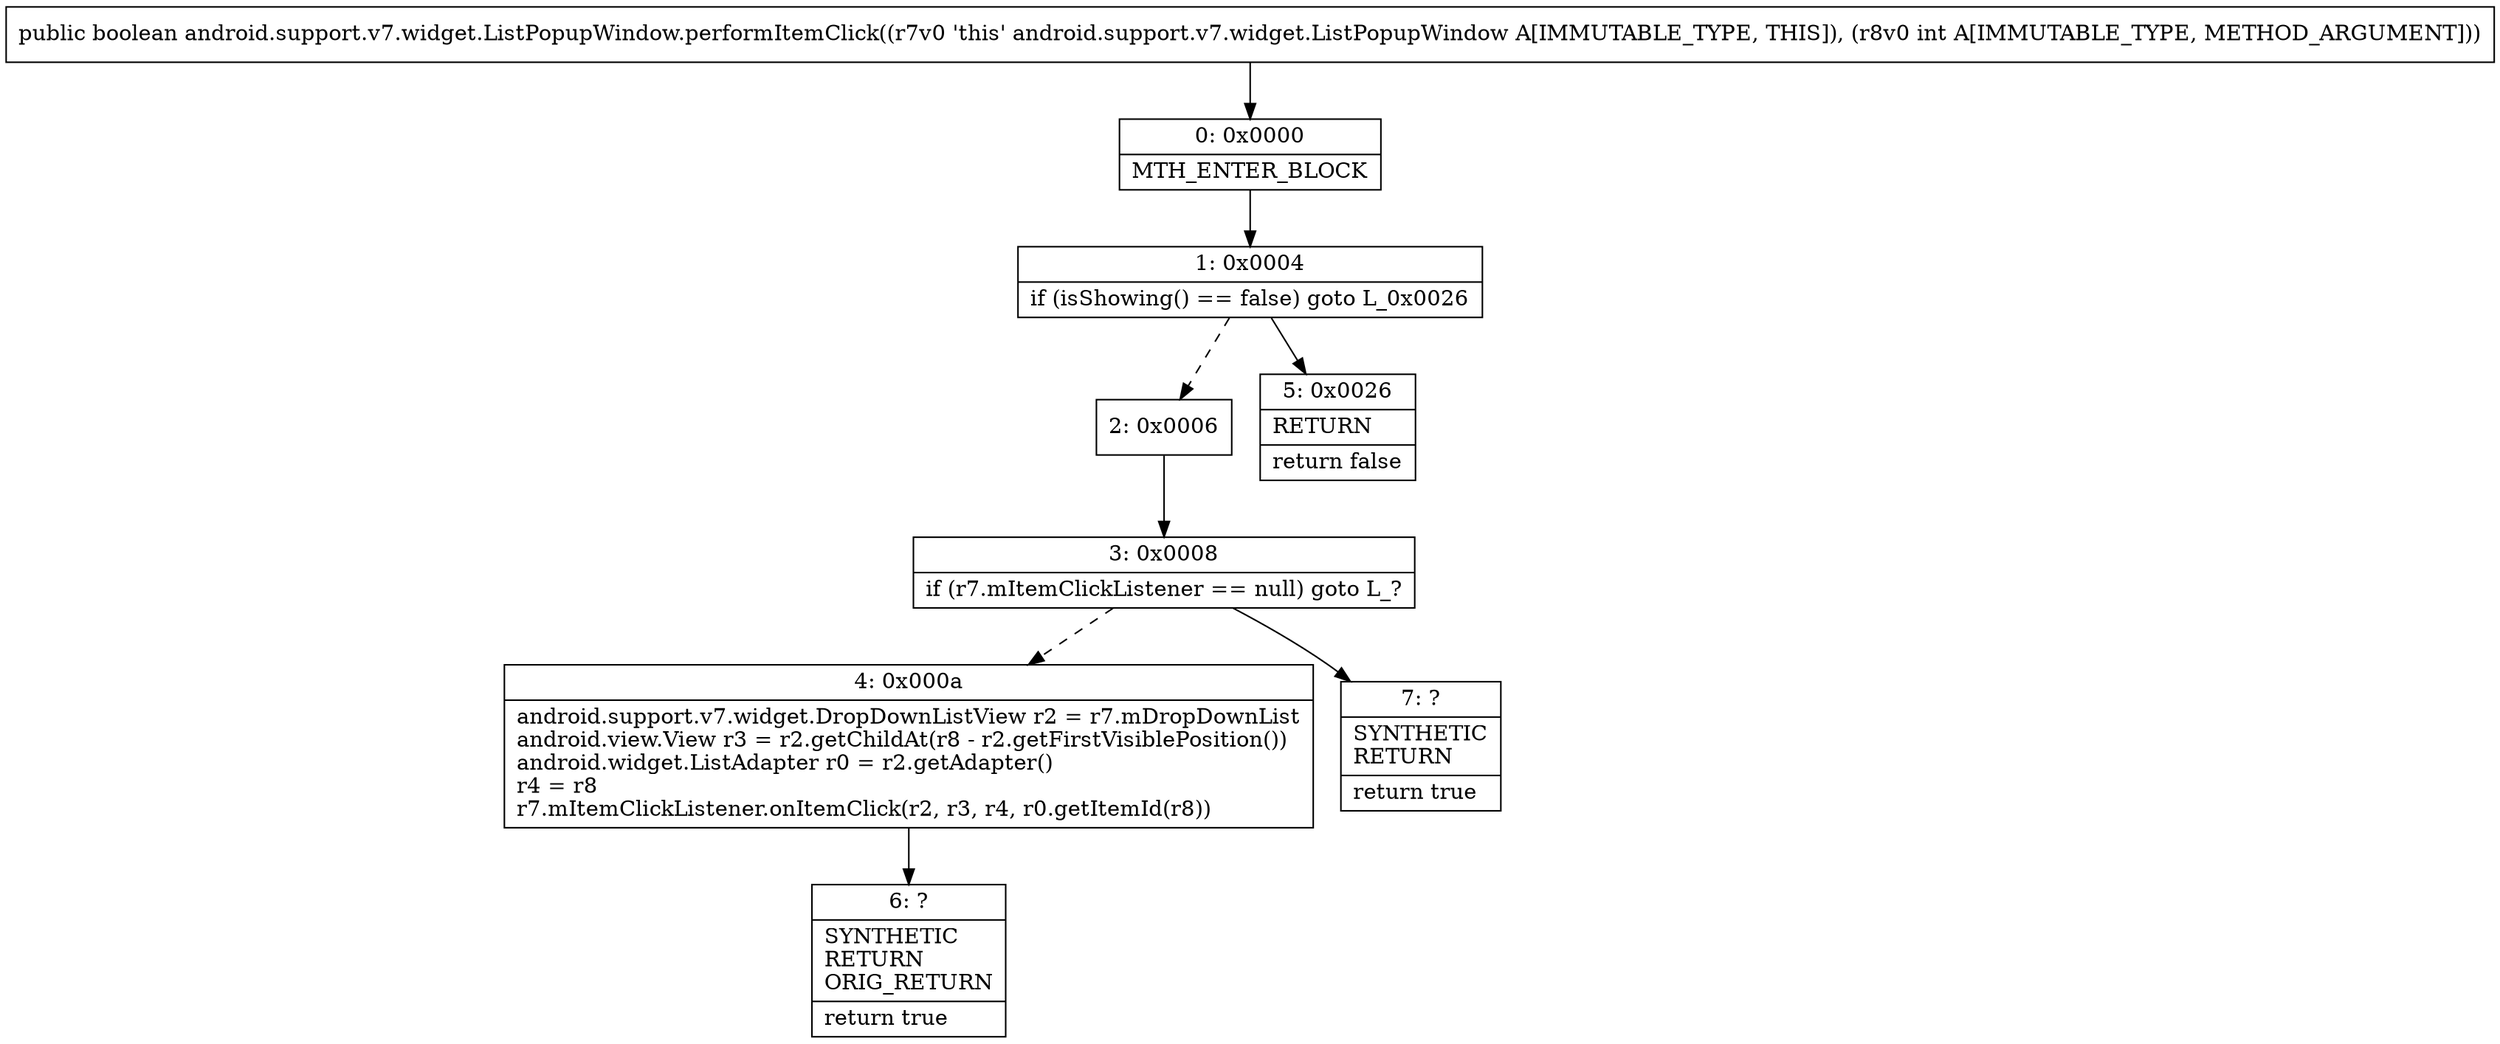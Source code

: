 digraph "CFG forandroid.support.v7.widget.ListPopupWindow.performItemClick(I)Z" {
Node_0 [shape=record,label="{0\:\ 0x0000|MTH_ENTER_BLOCK\l}"];
Node_1 [shape=record,label="{1\:\ 0x0004|if (isShowing() == false) goto L_0x0026\l}"];
Node_2 [shape=record,label="{2\:\ 0x0006}"];
Node_3 [shape=record,label="{3\:\ 0x0008|if (r7.mItemClickListener == null) goto L_?\l}"];
Node_4 [shape=record,label="{4\:\ 0x000a|android.support.v7.widget.DropDownListView r2 = r7.mDropDownList\landroid.view.View r3 = r2.getChildAt(r8 \- r2.getFirstVisiblePosition())\landroid.widget.ListAdapter r0 = r2.getAdapter()\lr4 = r8\lr7.mItemClickListener.onItemClick(r2, r3, r4, r0.getItemId(r8))\l}"];
Node_5 [shape=record,label="{5\:\ 0x0026|RETURN\l|return false\l}"];
Node_6 [shape=record,label="{6\:\ ?|SYNTHETIC\lRETURN\lORIG_RETURN\l|return true\l}"];
Node_7 [shape=record,label="{7\:\ ?|SYNTHETIC\lRETURN\l|return true\l}"];
MethodNode[shape=record,label="{public boolean android.support.v7.widget.ListPopupWindow.performItemClick((r7v0 'this' android.support.v7.widget.ListPopupWindow A[IMMUTABLE_TYPE, THIS]), (r8v0 int A[IMMUTABLE_TYPE, METHOD_ARGUMENT])) }"];
MethodNode -> Node_0;
Node_0 -> Node_1;
Node_1 -> Node_2[style=dashed];
Node_1 -> Node_5;
Node_2 -> Node_3;
Node_3 -> Node_4[style=dashed];
Node_3 -> Node_7;
Node_4 -> Node_6;
}

